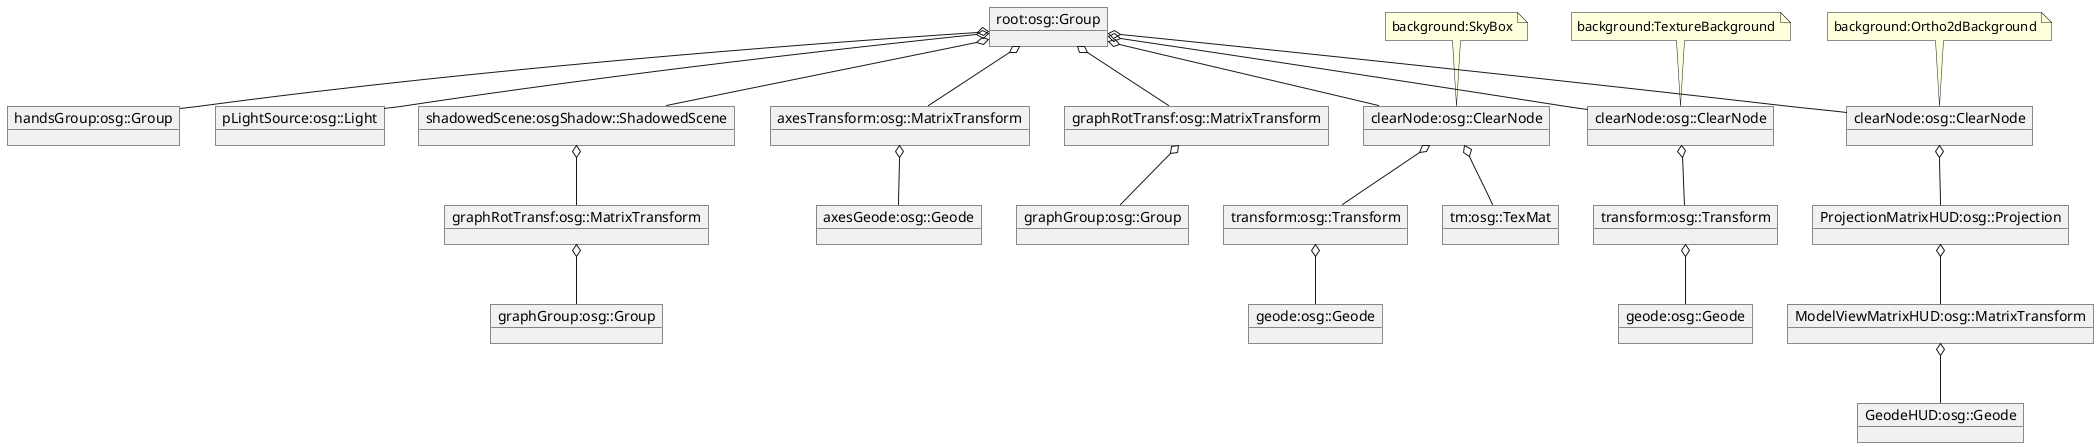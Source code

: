 // Module Graph.structure.layer1
// Autor: Aug_RealityKings



@startuml
object "root:osg::Group" as obj1
object "pLightSource:osg::Light" as obj2
object "shadowedScene:osgShadow::ShadowedScene" as obj3
object "axesTransform:osg::MatrixTransform" as obj4
object "graphRotTransf:osg::MatrixTransform" as obj5
object "handsGroup:osg::Group" as obj6
object "clearNode:osg::ClearNode" as obj7
object "clearNode:osg::ClearNode" as obj8
object "clearNode:osg::ClearNode" as obj9

object "graphRotTransf:osg::MatrixTransform" as obj10
object "graphGroup:osg::Group" as obj11

object "axesGeode:osg::Geode" as obj12

object "graphGroup:osg::Group" as obj13

object "tm:osg::TexMat" as obj14
object "transform:osg::Transform" as obj15
object "geode:osg::Geode" as obj16

object "transform:osg::Transform" as obj17
object "geode:osg::Geode" as obj18

object "ProjectionMatrixHUD:osg::Projection" as obj19
object "ModelViewMatrixHUD:osg::MatrixTransform" as obj20
object "GeodeHUD:osg::Geode" as obj21

obj1 o-- obj2
obj1 o-- obj3
obj1 o-- obj4
obj1 o-- obj5
obj1 o-- obj6
obj1 o-- obj7
obj1 o-- obj8
obj1 o-- obj9

obj3 o-- obj10
obj10 o-- obj11

obj4 o-- obj12
obj5 o-- obj13

obj7 o-- obj14
obj7 o-- obj15
obj15 o-- obj16

obj8 o-- obj17
obj17 o-- obj18

obj9 o-- obj19
obj19 o-- obj20
obj20 o-- obj21



note top of obj7
background:SkyBox
end note

note top of obj8
background:TextureBackground
end note

note top of obj9
background:Ortho2dBackground
end note

@enduml